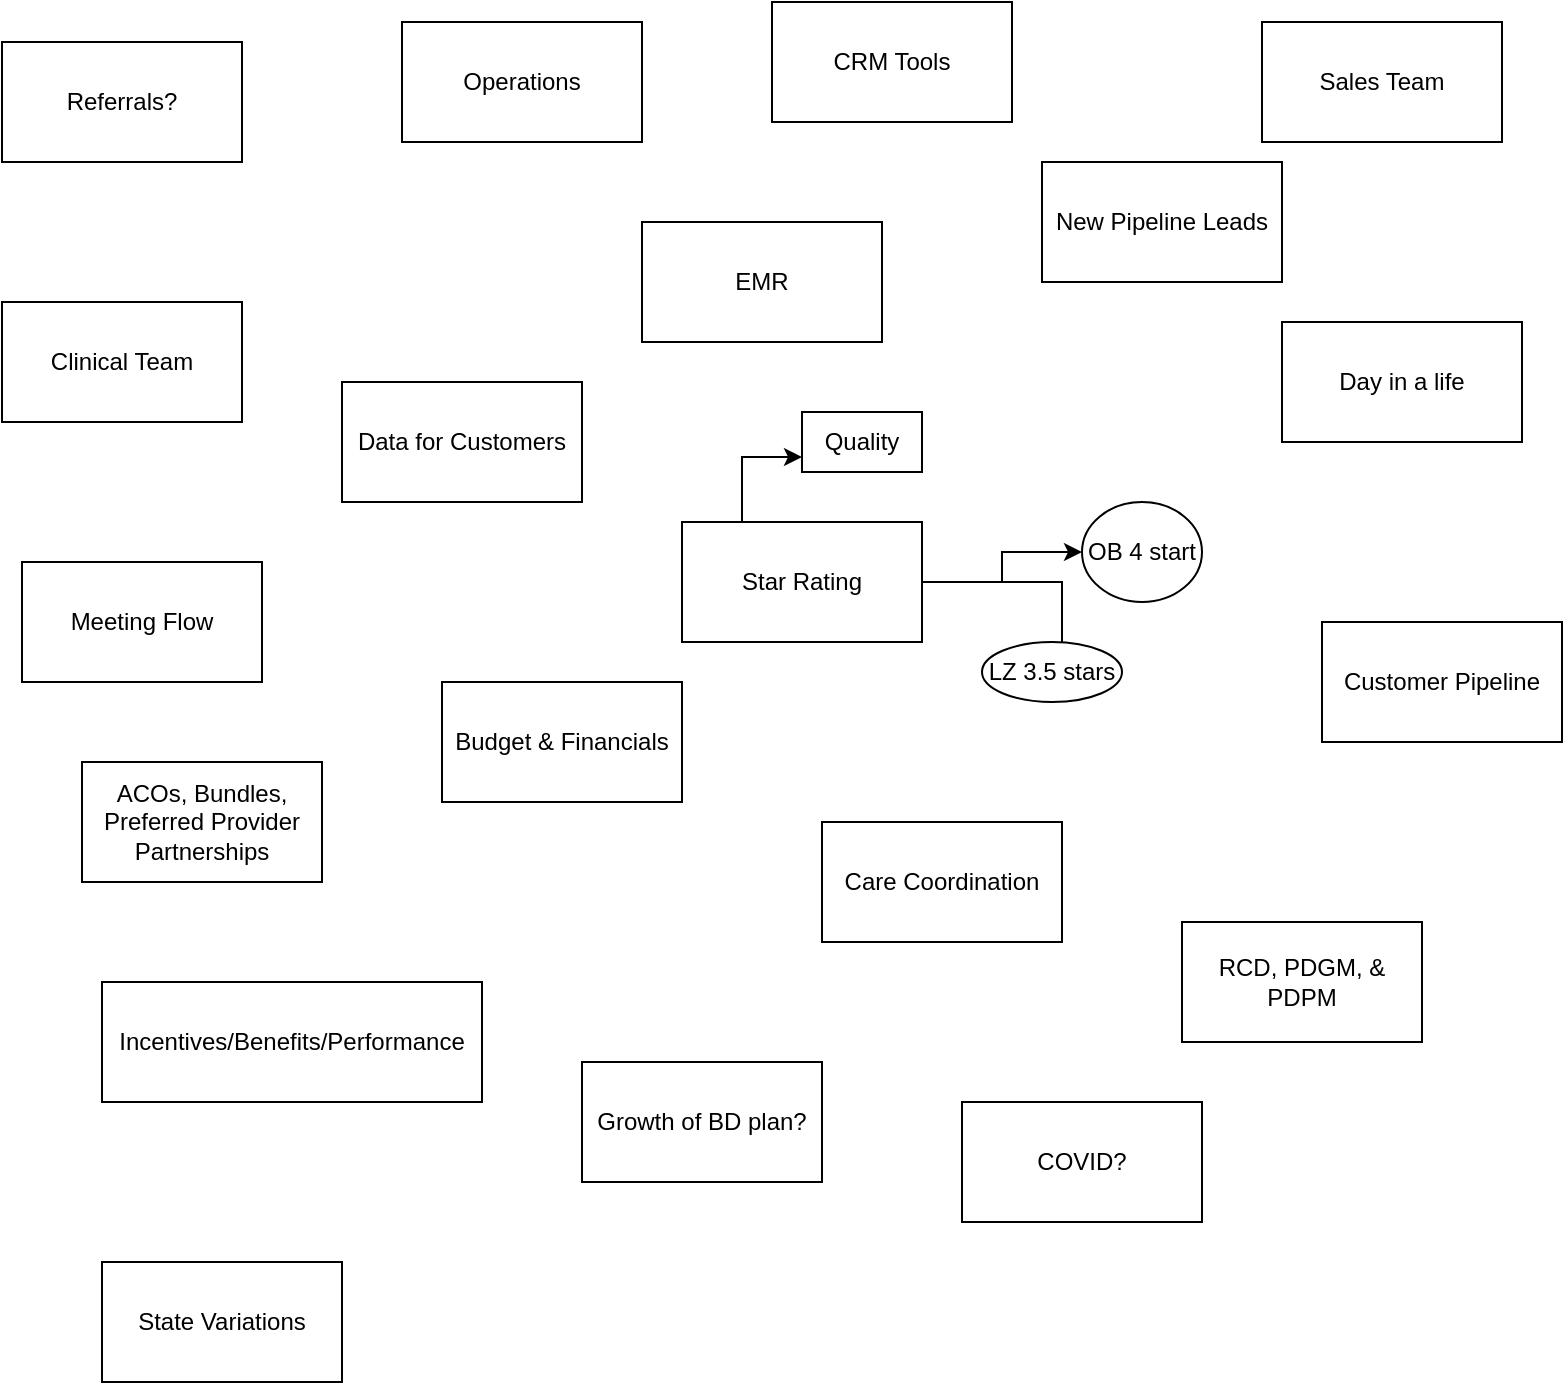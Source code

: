 <mxfile version="13.7.9" type="github">
  <diagram id="qoCfY3nj_r-2yeoQYRqV" name="Page-1">
    <mxGraphModel dx="946" dy="614" grid="1" gridSize="10" guides="1" tooltips="1" connect="1" arrows="1" fold="1" page="1" pageScale="1" pageWidth="850" pageHeight="1100" math="0" shadow="0">
      <root>
        <mxCell id="0" />
        <mxCell id="1" parent="0" />
        <mxCell id="qsZoQA5ZzdnyNyIeJUxH-1" value="Referrals?" style="rounded=0;whiteSpace=wrap;html=1;" parent="1" vertex="1">
          <mxGeometry x="40" y="50" width="120" height="60" as="geometry" />
        </mxCell>
        <mxCell id="qsZoQA5ZzdnyNyIeJUxH-2" value="Sales Team" style="rounded=0;whiteSpace=wrap;html=1;" parent="1" vertex="1">
          <mxGeometry x="670" y="40" width="120" height="60" as="geometry" />
        </mxCell>
        <mxCell id="qsZoQA5ZzdnyNyIeJUxH-3" value="Clinical Team" style="rounded=0;whiteSpace=wrap;html=1;" parent="1" vertex="1">
          <mxGeometry x="40" y="180" width="120" height="60" as="geometry" />
        </mxCell>
        <mxCell id="qsZoQA5ZzdnyNyIeJUxH-4" value="Operations" style="rounded=0;whiteSpace=wrap;html=1;" parent="1" vertex="1">
          <mxGeometry x="240" y="40" width="120" height="60" as="geometry" />
        </mxCell>
        <mxCell id="qsZoQA5ZzdnyNyIeJUxH-6" value="CRM Tools&lt;br&gt;" style="whiteSpace=wrap;html=1;" parent="1" vertex="1">
          <mxGeometry x="425" y="30" width="120" height="60" as="geometry" />
        </mxCell>
        <mxCell id="qsZoQA5ZzdnyNyIeJUxH-7" value="Day in a life" style="whiteSpace=wrap;html=1;" parent="1" vertex="1">
          <mxGeometry x="680" y="190" width="120" height="60" as="geometry" />
        </mxCell>
        <mxCell id="qsZoQA5ZzdnyNyIeJUxH-8" value="Meeting Flow" style="whiteSpace=wrap;html=1;" parent="1" vertex="1">
          <mxGeometry x="50" y="310" width="120" height="60" as="geometry" />
        </mxCell>
        <mxCell id="qsZoQA5ZzdnyNyIeJUxH-9" value="Customer Pipeline" style="whiteSpace=wrap;html=1;" parent="1" vertex="1">
          <mxGeometry x="700" y="340" width="120" height="60" as="geometry" />
        </mxCell>
        <mxCell id="qsZoQA5ZzdnyNyIeJUxH-10" value="New Pipeline Leads" style="whiteSpace=wrap;html=1;" parent="1" vertex="1">
          <mxGeometry x="560" y="110" width="120" height="60" as="geometry" />
        </mxCell>
        <mxCell id="qsZoQA5ZzdnyNyIeJUxH-17" value="Data for Customers" style="whiteSpace=wrap;html=1;" parent="1" vertex="1">
          <mxGeometry x="210" y="220" width="120" height="60" as="geometry" />
        </mxCell>
        <mxCell id="qsZoQA5ZzdnyNyIeJUxH-18" value="ACOs, Bundles, Preferred Provider Partnerships" style="whiteSpace=wrap;html=1;" parent="1" vertex="1">
          <mxGeometry x="80" y="410" width="120" height="60" as="geometry" />
        </mxCell>
        <mxCell id="qsZoQA5ZzdnyNyIeJUxH-19" value="EMR" style="whiteSpace=wrap;html=1;" parent="1" vertex="1">
          <mxGeometry x="360" y="140" width="120" height="60" as="geometry" />
        </mxCell>
        <mxCell id="qsZoQA5ZzdnyNyIeJUxH-20" value="Care Coordination" style="whiteSpace=wrap;html=1;" parent="1" vertex="1">
          <mxGeometry x="450" y="440" width="120" height="60" as="geometry" />
        </mxCell>
        <mxCell id="qsZoQA5ZzdnyNyIeJUxH-21" value="Budget &amp;amp; Financials" style="whiteSpace=wrap;html=1;" parent="1" vertex="1">
          <mxGeometry x="260" y="370" width="120" height="60" as="geometry" />
        </mxCell>
        <mxCell id="qsZoQA5ZzdnyNyIeJUxH-22" value="" style="group" parent="1" vertex="1" connectable="0">
          <mxGeometry x="380" y="280" width="260" height="100" as="geometry" />
        </mxCell>
        <mxCell id="qsZoQA5ZzdnyNyIeJUxH-14" style="edgeStyle=orthogonalEdgeStyle;rounded=0;orthogonalLoop=1;jettySize=auto;html=1;" parent="qsZoQA5ZzdnyNyIeJUxH-22" source="qsZoQA5ZzdnyNyIeJUxH-11" edge="1">
          <mxGeometry relative="1" as="geometry">
            <mxPoint x="190" y="80" as="targetPoint" />
            <Array as="points">
              <mxPoint x="190" y="40" />
            </Array>
          </mxGeometry>
        </mxCell>
        <mxCell id="qsZoQA5ZzdnyNyIeJUxH-11" value="Star Rating" style="whiteSpace=wrap;html=1;" parent="qsZoQA5ZzdnyNyIeJUxH-22" vertex="1">
          <mxGeometry y="10" width="120" height="60" as="geometry" />
        </mxCell>
        <mxCell id="qsZoQA5ZzdnyNyIeJUxH-12" value="OB 4 start" style="ellipse;whiteSpace=wrap;html=1;" parent="qsZoQA5ZzdnyNyIeJUxH-22" vertex="1">
          <mxGeometry x="200" width="60" height="50" as="geometry" />
        </mxCell>
        <mxCell id="qsZoQA5ZzdnyNyIeJUxH-13" value="" style="edgeStyle=orthogonalEdgeStyle;rounded=0;orthogonalLoop=1;jettySize=auto;html=1;" parent="qsZoQA5ZzdnyNyIeJUxH-22" source="qsZoQA5ZzdnyNyIeJUxH-11" target="qsZoQA5ZzdnyNyIeJUxH-12" edge="1">
          <mxGeometry relative="1" as="geometry" />
        </mxCell>
        <mxCell id="qsZoQA5ZzdnyNyIeJUxH-16" value="LZ 3.5 stars" style="ellipse;whiteSpace=wrap;html=1;" parent="qsZoQA5ZzdnyNyIeJUxH-22" vertex="1">
          <mxGeometry x="150" y="70" width="70" height="30" as="geometry" />
        </mxCell>
        <mxCell id="qsZoQA5ZzdnyNyIeJUxH-23" value="Incentives/Benefits/Performance&lt;br&gt;" style="whiteSpace=wrap;html=1;" parent="1" vertex="1">
          <mxGeometry x="90" y="520" width="190" height="60" as="geometry" />
        </mxCell>
        <mxCell id="qsZoQA5ZzdnyNyIeJUxH-24" value="RCD, PDGM, &amp;amp; PDPM" style="whiteSpace=wrap;html=1;" parent="1" vertex="1">
          <mxGeometry x="630" y="490" width="120" height="60" as="geometry" />
        </mxCell>
        <mxCell id="qsZoQA5ZzdnyNyIeJUxH-26" value="Quality" style="whiteSpace=wrap;html=1;" parent="1" vertex="1">
          <mxGeometry x="440" y="235" width="60" height="30" as="geometry" />
        </mxCell>
        <mxCell id="qsZoQA5ZzdnyNyIeJUxH-28" style="edgeStyle=orthogonalEdgeStyle;rounded=0;orthogonalLoop=1;jettySize=auto;html=1;exitX=0.25;exitY=0;exitDx=0;exitDy=0;entryX=0;entryY=0.75;entryDx=0;entryDy=0;" parent="1" source="qsZoQA5ZzdnyNyIeJUxH-11" target="qsZoQA5ZzdnyNyIeJUxH-26" edge="1">
          <mxGeometry relative="1" as="geometry" />
        </mxCell>
        <mxCell id="qsZoQA5ZzdnyNyIeJUxH-29" value="Growth of BD plan?" style="whiteSpace=wrap;html=1;" parent="1" vertex="1">
          <mxGeometry x="330" y="560" width="120" height="60" as="geometry" />
        </mxCell>
        <mxCell id="qsZoQA5ZzdnyNyIeJUxH-30" value="COVID?" style="whiteSpace=wrap;html=1;" parent="1" vertex="1">
          <mxGeometry x="520" y="580" width="120" height="60" as="geometry" />
        </mxCell>
        <mxCell id="U9kk3uhqPZnUbl_Cf-pu-1" value="State Variations" style="rounded=0;whiteSpace=wrap;html=1;" vertex="1" parent="1">
          <mxGeometry x="90" y="660" width="120" height="60" as="geometry" />
        </mxCell>
      </root>
    </mxGraphModel>
  </diagram>
</mxfile>
